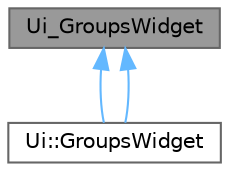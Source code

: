 digraph "Ui_GroupsWidget"
{
 // LATEX_PDF_SIZE
  bgcolor="transparent";
  edge [fontname=Helvetica,fontsize=10,labelfontname=Helvetica,labelfontsize=10];
  node [fontname=Helvetica,fontsize=10,shape=box,height=0.2,width=0.4];
  Node1 [id="Node000001",label="Ui_GroupsWidget",height=0.2,width=0.4,color="gray40", fillcolor="grey60", style="filled", fontcolor="black",tooltip=" "];
  Node1 -> Node2 [id="edge3_Node000001_Node000002",dir="back",color="steelblue1",style="solid",tooltip=" "];
  Node2 [id="Node000002",label="Ui::GroupsWidget",height=0.2,width=0.4,color="gray40", fillcolor="white", style="filled",URL="$classUi_1_1GroupsWidget.html",tooltip=" "];
  Node1 -> Node2 [id="edge4_Node000001_Node000002",dir="back",color="steelblue1",style="solid",tooltip=" "];
}
